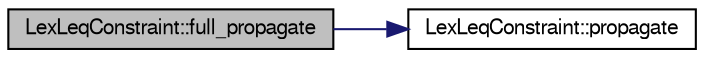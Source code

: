 digraph G
{
  edge [fontname="FreeSans",fontsize="10",labelfontname="FreeSans",labelfontsize="10"];
  node [fontname="FreeSans",fontsize="10",shape=record];
  rankdir=LR;
  Node1 [label="LexLeqConstraint::full_propagate",height=0.2,width=0.4,color="black", fillcolor="grey75", style="filled" fontcolor="black"];
  Node1 -> Node2 [color="midnightblue",fontsize="10",style="solid",fontname="FreeSans"];
  Node2 [label="LexLeqConstraint::propagate",height=0.2,width=0.4,color="black", fillcolor="white", style="filled",URL="$struct_lex_leq_constraint.html#cc59ae0f89b7bcd1ec777203a822666e",tooltip="Iterative propagation function."];
}
